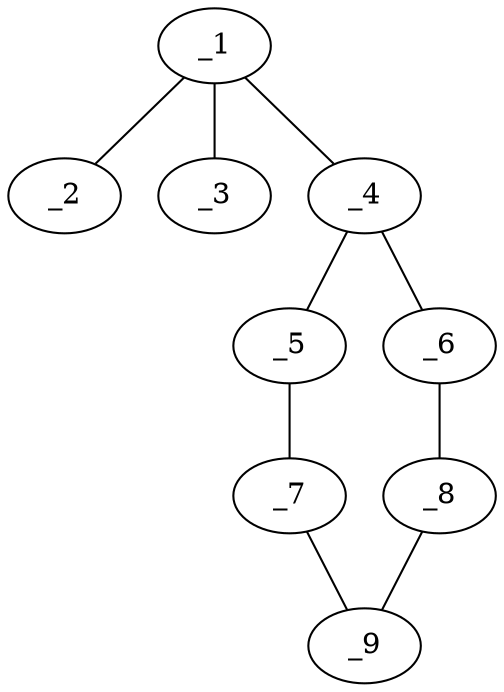 graph molid193341 {
	_1	 [charge=0,
		chem=1,
		symbol="C  ",
		x="2.866",
		y="1.25"];
	_2	 [charge=0,
		chem=2,
		symbol="O  ",
		x="3.7321",
		y="1.75"];
	_1 -- _2	 [valence=2];
	_3	 [charge=0,
		chem=2,
		symbol="O  ",
		x=2,
		y="1.75"];
	_1 -- _3	 [valence=1];
	_4	 [charge=0,
		chem=1,
		symbol="C  ",
		x="2.866",
		y="0.25"];
	_1 -- _4	 [valence=1];
	_5	 [charge=0,
		chem=5,
		symbol="S  ",
		x=2,
		y="-0.25"];
	_4 -- _5	 [valence=1];
	_6	 [charge=0,
		chem=5,
		symbol="S  ",
		x="3.7321",
		y="-0.25"];
	_4 -- _6	 [valence=1];
	_7	 [charge=0,
		chem=1,
		symbol="C  ",
		x=2,
		y="-1.25"];
	_5 -- _7	 [valence=1];
	_8	 [charge=0,
		chem=1,
		symbol="C  ",
		x="3.7321",
		y="-1.25"];
	_6 -- _8	 [valence=1];
	_9	 [charge=0,
		chem=1,
		symbol="C  ",
		x="2.866",
		y="-1.75"];
	_7 -- _9	 [valence=1];
	_8 -- _9	 [valence=1];
}
